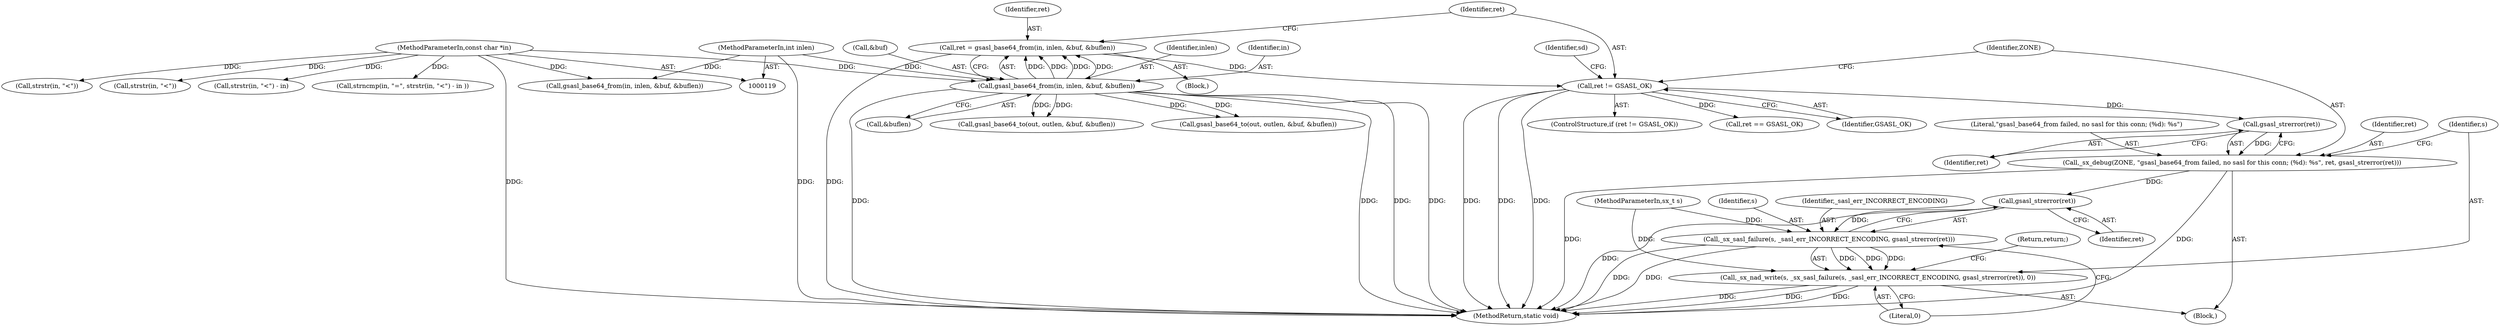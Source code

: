 digraph "0_jabberd2_8416ae54ecefa670534f27a31db71d048b9c7f16_0@API" {
"1000549" [label="(Call,gsasl_strerror(ret))"];
"1000541" [label="(Call,ret != GSASL_OK)"];
"1000531" [label="(Call,ret = gsasl_base64_from(in, inlen, &buf, &buflen))"];
"1000533" [label="(Call,gsasl_base64_from(in, inlen, &buf, &buflen))"];
"1000124" [label="(MethodParameterIn,const char *in)"];
"1000125" [label="(MethodParameterIn,int inlen)"];
"1000545" [label="(Call,_sx_debug(ZONE, \"gsasl_base64_from failed, no sasl for this conn; (%d): %s\", ret, gsasl_strerror(ret)))"];
"1000556" [label="(Call,gsasl_strerror(ret))"];
"1000553" [label="(Call,_sx_sasl_failure(s, _sasl_err_INCORRECT_ENCODING, gsasl_strerror(ret)))"];
"1000551" [label="(Call,_sx_nad_write(s, _sx_sasl_failure(s, _sasl_err_INCORRECT_ENCODING, gsasl_strerror(ret)), 0))"];
"1000546" [label="(Identifier,ZONE)"];
"1000465" [label="(Call,strstr(in, \"<\"))"];
"1000553" [label="(Call,_sx_sasl_failure(s, _sasl_err_INCORRECT_ENCODING, gsasl_strerror(ret)))"];
"1000559" [label="(Return,return;)"];
"1000554" [label="(Identifier,s)"];
"1000548" [label="(Identifier,ret)"];
"1000541" [label="(Call,ret != GSASL_OK)"];
"1000605" [label="(Call,ret == GSASL_OK)"];
"1000124" [label="(MethodParameterIn,const char *in)"];
"1000558" [label="(Literal,0)"];
"1000552" [label="(Identifier,s)"];
"1000530" [label="(Block,)"];
"1000531" [label="(Call,ret = gsasl_base64_from(in, inlen, &buf, &buflen))"];
"1000120" [label="(MethodParameterIn,sx_t s)"];
"1000542" [label="(Identifier,ret)"];
"1000614" [label="(Call,gsasl_base64_to(out, outlen, &buf, &buflen))"];
"1000456" [label="(Call,strstr(in, \"<\"))"];
"1000464" [label="(Call,strstr(in, \"<\") - in)"];
"1000549" [label="(Call,gsasl_strerror(ret))"];
"1000555" [label="(Identifier,_sasl_err_INCORRECT_ENCODING)"];
"1000550" [label="(Identifier,ret)"];
"1000556" [label="(Call,gsasl_strerror(ret))"];
"1000125" [label="(MethodParameterIn,int inlen)"];
"1000535" [label="(Identifier,inlen)"];
"1000538" [label="(Call,&buflen)"];
"1000547" [label="(Literal,\"gsasl_base64_from failed, no sasl for this conn; (%d): %s\")"];
"1000461" [label="(Call,strncmp(in, \"=\", strstr(in, \"<\") - in ))"];
"1000545" [label="(Call,_sx_debug(ZONE, \"gsasl_base64_from failed, no sasl for this conn; (%d): %s\", ret, gsasl_strerror(ret)))"];
"1000534" [label="(Identifier,in)"];
"1000533" [label="(Call,gsasl_base64_from(in, inlen, &buf, &buflen))"];
"1000704" [label="(Call,gsasl_base64_to(out, outlen, &buf, &buflen))"];
"1000557" [label="(Identifier,ret)"];
"1000551" [label="(Call,_sx_nad_write(s, _sx_sasl_failure(s, _sasl_err_INCORRECT_ENCODING, gsasl_strerror(ret)), 0))"];
"1000486" [label="(Call,gsasl_base64_from(in, inlen, &buf, &buflen))"];
"1000805" [label="(MethodReturn,static void)"];
"1000562" [label="(Identifier,sd)"];
"1000536" [label="(Call,&buf)"];
"1000543" [label="(Identifier,GSASL_OK)"];
"1000544" [label="(Block,)"];
"1000540" [label="(ControlStructure,if (ret != GSASL_OK))"];
"1000532" [label="(Identifier,ret)"];
"1000549" -> "1000545"  [label="AST: "];
"1000549" -> "1000550"  [label="CFG: "];
"1000550" -> "1000549"  [label="AST: "];
"1000545" -> "1000549"  [label="CFG: "];
"1000549" -> "1000545"  [label="DDG: "];
"1000541" -> "1000549"  [label="DDG: "];
"1000541" -> "1000540"  [label="AST: "];
"1000541" -> "1000543"  [label="CFG: "];
"1000542" -> "1000541"  [label="AST: "];
"1000543" -> "1000541"  [label="AST: "];
"1000546" -> "1000541"  [label="CFG: "];
"1000562" -> "1000541"  [label="CFG: "];
"1000541" -> "1000805"  [label="DDG: "];
"1000541" -> "1000805"  [label="DDG: "];
"1000541" -> "1000805"  [label="DDG: "];
"1000531" -> "1000541"  [label="DDG: "];
"1000541" -> "1000605"  [label="DDG: "];
"1000531" -> "1000530"  [label="AST: "];
"1000531" -> "1000533"  [label="CFG: "];
"1000532" -> "1000531"  [label="AST: "];
"1000533" -> "1000531"  [label="AST: "];
"1000542" -> "1000531"  [label="CFG: "];
"1000531" -> "1000805"  [label="DDG: "];
"1000533" -> "1000531"  [label="DDG: "];
"1000533" -> "1000531"  [label="DDG: "];
"1000533" -> "1000531"  [label="DDG: "];
"1000533" -> "1000531"  [label="DDG: "];
"1000533" -> "1000538"  [label="CFG: "];
"1000534" -> "1000533"  [label="AST: "];
"1000535" -> "1000533"  [label="AST: "];
"1000536" -> "1000533"  [label="AST: "];
"1000538" -> "1000533"  [label="AST: "];
"1000533" -> "1000805"  [label="DDG: "];
"1000533" -> "1000805"  [label="DDG: "];
"1000533" -> "1000805"  [label="DDG: "];
"1000533" -> "1000805"  [label="DDG: "];
"1000124" -> "1000533"  [label="DDG: "];
"1000125" -> "1000533"  [label="DDG: "];
"1000533" -> "1000614"  [label="DDG: "];
"1000533" -> "1000614"  [label="DDG: "];
"1000533" -> "1000704"  [label="DDG: "];
"1000533" -> "1000704"  [label="DDG: "];
"1000124" -> "1000119"  [label="AST: "];
"1000124" -> "1000805"  [label="DDG: "];
"1000124" -> "1000456"  [label="DDG: "];
"1000124" -> "1000461"  [label="DDG: "];
"1000124" -> "1000465"  [label="DDG: "];
"1000124" -> "1000464"  [label="DDG: "];
"1000124" -> "1000486"  [label="DDG: "];
"1000125" -> "1000119"  [label="AST: "];
"1000125" -> "1000805"  [label="DDG: "];
"1000125" -> "1000486"  [label="DDG: "];
"1000545" -> "1000544"  [label="AST: "];
"1000546" -> "1000545"  [label="AST: "];
"1000547" -> "1000545"  [label="AST: "];
"1000548" -> "1000545"  [label="AST: "];
"1000552" -> "1000545"  [label="CFG: "];
"1000545" -> "1000805"  [label="DDG: "];
"1000545" -> "1000805"  [label="DDG: "];
"1000545" -> "1000556"  [label="DDG: "];
"1000556" -> "1000553"  [label="AST: "];
"1000556" -> "1000557"  [label="CFG: "];
"1000557" -> "1000556"  [label="AST: "];
"1000553" -> "1000556"  [label="CFG: "];
"1000556" -> "1000805"  [label="DDG: "];
"1000556" -> "1000553"  [label="DDG: "];
"1000553" -> "1000551"  [label="AST: "];
"1000554" -> "1000553"  [label="AST: "];
"1000555" -> "1000553"  [label="AST: "];
"1000558" -> "1000553"  [label="CFG: "];
"1000553" -> "1000805"  [label="DDG: "];
"1000553" -> "1000805"  [label="DDG: "];
"1000553" -> "1000551"  [label="DDG: "];
"1000553" -> "1000551"  [label="DDG: "];
"1000553" -> "1000551"  [label="DDG: "];
"1000120" -> "1000553"  [label="DDG: "];
"1000551" -> "1000544"  [label="AST: "];
"1000551" -> "1000558"  [label="CFG: "];
"1000552" -> "1000551"  [label="AST: "];
"1000558" -> "1000551"  [label="AST: "];
"1000559" -> "1000551"  [label="CFG: "];
"1000551" -> "1000805"  [label="DDG: "];
"1000551" -> "1000805"  [label="DDG: "];
"1000551" -> "1000805"  [label="DDG: "];
"1000120" -> "1000551"  [label="DDG: "];
}
